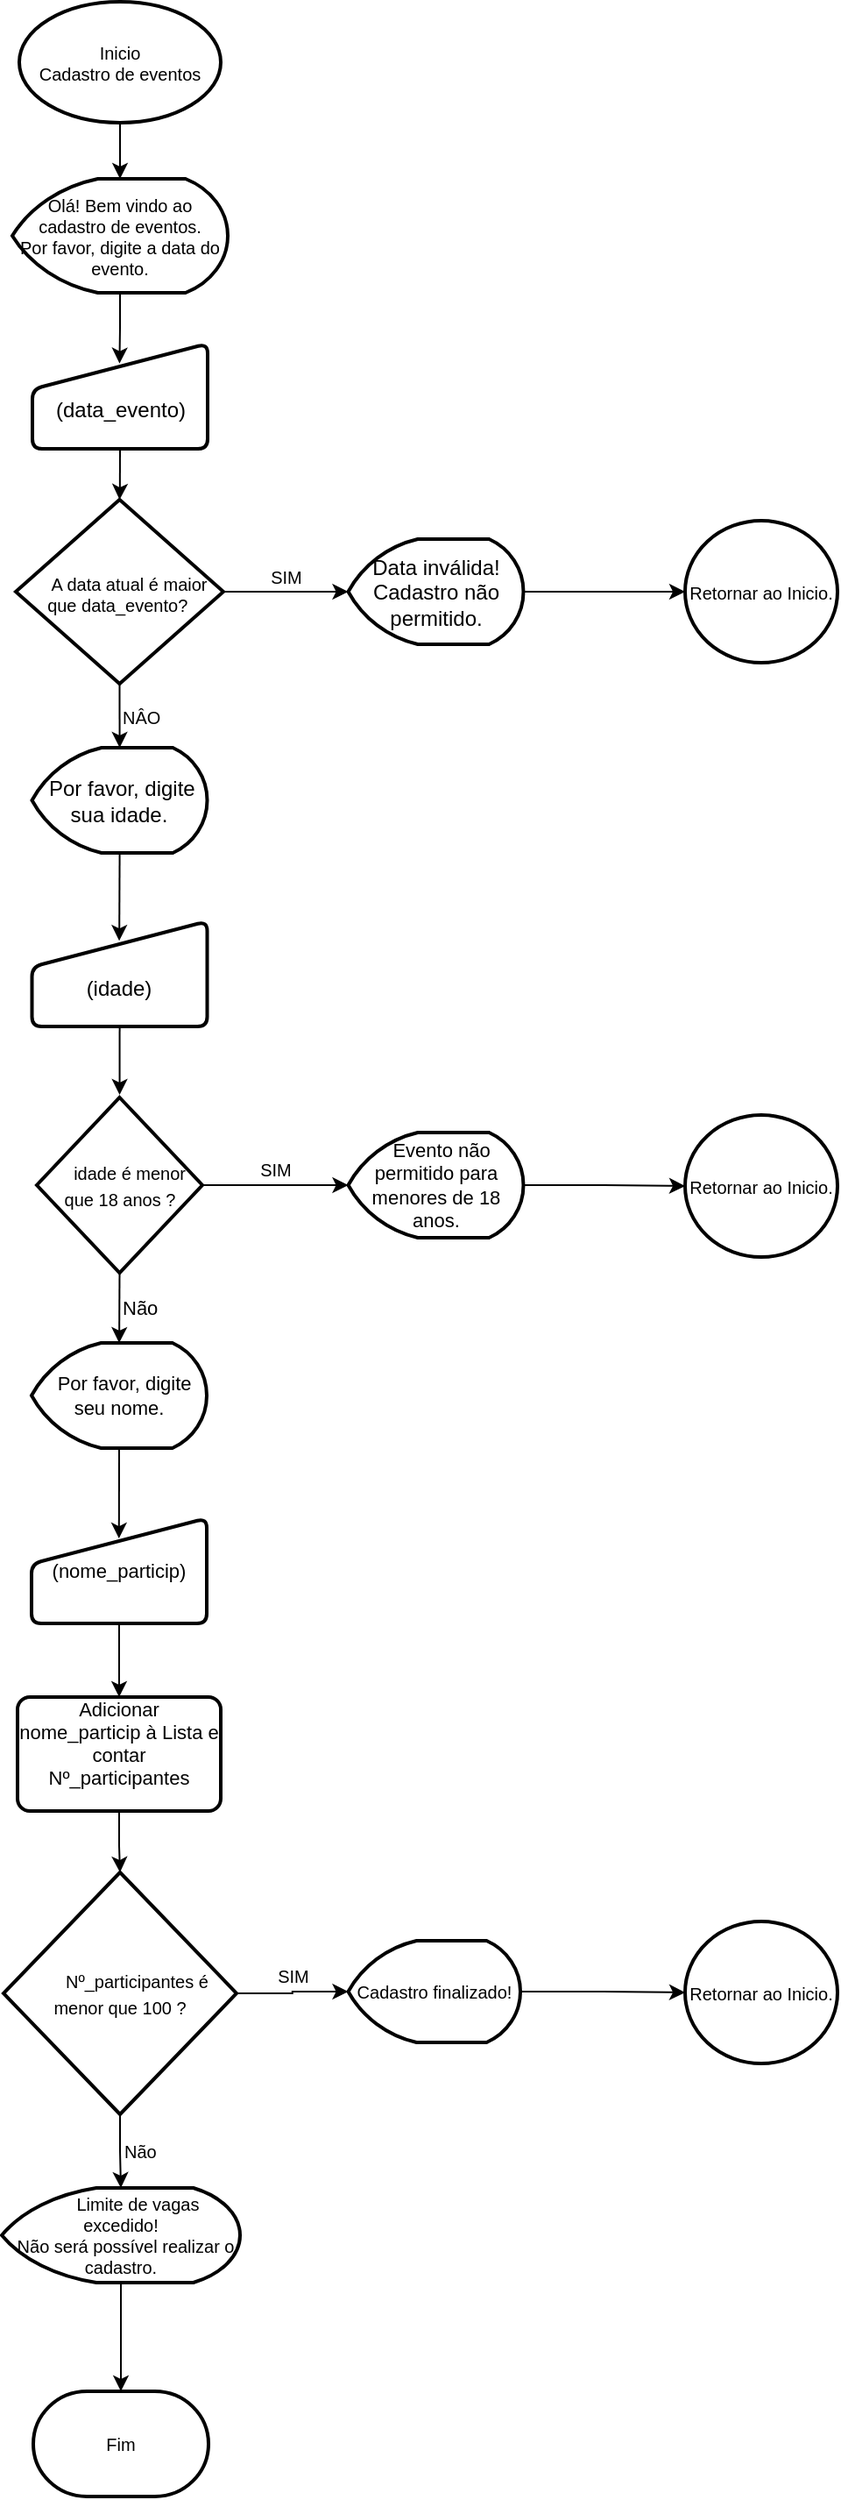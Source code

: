 <mxfile version="17.1.1" type="github">
  <diagram id="gChGrbSCKXLXu62mFakp" name="Page-1">
    <mxGraphModel dx="347" dy="193" grid="0" gridSize="10" guides="1" tooltips="1" connect="1" arrows="1" fold="1" page="0" pageScale="1" pageWidth="827" pageHeight="1169" math="0" shadow="0">
      <root>
        <mxCell id="0" />
        <mxCell id="1" parent="0" />
        <mxCell id="eOybXmLH0Cuv-CmlZ1wJ-30" value="" style="edgeStyle=orthogonalEdgeStyle;rounded=0;jumpStyle=line;orthogonalLoop=1;jettySize=auto;html=1;labelBackgroundColor=none;labelBorderColor=none;fontSize=10;fontColor=#000000;" parent="1" source="eOybXmLH0Cuv-CmlZ1wJ-3" target="eOybXmLH0Cuv-CmlZ1wJ-7" edge="1">
          <mxGeometry relative="1" as="geometry" />
        </mxCell>
        <mxCell id="eOybXmLH0Cuv-CmlZ1wJ-3" value="&lt;br&gt;(data_evento)" style="html=1;strokeWidth=2;shape=manualInput;whiteSpace=wrap;rounded=1;size=26;arcSize=11;" parent="1" vertex="1">
          <mxGeometry x="95.5" y="334" width="100" height="60" as="geometry" />
        </mxCell>
        <mxCell id="eOybXmLH0Cuv-CmlZ1wJ-18" value="" style="edgeStyle=orthogonalEdgeStyle;rounded=0;orthogonalLoop=1;jettySize=auto;html=1;fontSize=10;" parent="1" source="eOybXmLH0Cuv-CmlZ1wJ-4" target="eOybXmLH0Cuv-CmlZ1wJ-6" edge="1">
          <mxGeometry relative="1" as="geometry" />
        </mxCell>
        <mxCell id="eOybXmLH0Cuv-CmlZ1wJ-4" value="&lt;span style=&quot;font-size: 10px&quot;&gt;Inicio &lt;br&gt;Cadastro de eventos&lt;/span&gt;" style="strokeWidth=2;html=1;shape=mxgraph.flowchart.start_1;whiteSpace=wrap;fontSize=10;" parent="1" vertex="1">
          <mxGeometry x="88" y="139" width="115" height="69" as="geometry" />
        </mxCell>
        <mxCell id="eOybXmLH0Cuv-CmlZ1wJ-19" value="" style="edgeStyle=orthogonalEdgeStyle;rounded=0;orthogonalLoop=1;jettySize=auto;html=1;fontSize=10;entryX=0.497;entryY=0.189;entryDx=0;entryDy=0;entryPerimeter=0;" parent="1" source="eOybXmLH0Cuv-CmlZ1wJ-6" target="eOybXmLH0Cuv-CmlZ1wJ-3" edge="1">
          <mxGeometry relative="1" as="geometry">
            <mxPoint x="145" y="342" as="targetPoint" />
            <Array as="points">
              <mxPoint x="145" y="325" />
              <mxPoint x="145" y="325" />
            </Array>
          </mxGeometry>
        </mxCell>
        <mxCell id="eOybXmLH0Cuv-CmlZ1wJ-6" value="Olá! Bem vindo ao cadastro de eventos.&lt;br&gt;Por favor, digite a data do evento." style="strokeWidth=2;html=1;shape=mxgraph.flowchart.display;whiteSpace=wrap;fontSize=10;" parent="1" vertex="1">
          <mxGeometry x="84" y="240" width="123" height="65" as="geometry" />
        </mxCell>
        <mxCell id="eOybXmLH0Cuv-CmlZ1wJ-20" value="SIM" style="edgeStyle=orthogonalEdgeStyle;rounded=0;orthogonalLoop=1;jettySize=auto;fontSize=10;labelBorderColor=none;labelPosition=center;verticalLabelPosition=top;align=center;verticalAlign=bottom;html=1;" parent="1" source="eOybXmLH0Cuv-CmlZ1wJ-7" target="eOybXmLH0Cuv-CmlZ1wJ-10" edge="1">
          <mxGeometry relative="1" as="geometry" />
        </mxCell>
        <mxCell id="eOybXmLH0Cuv-CmlZ1wJ-23" value="NÂO" style="edgeStyle=orthogonalEdgeStyle;rounded=0;jumpStyle=line;orthogonalLoop=1;jettySize=auto;html=1;labelBorderColor=none;fontSize=10;fontColor=#000000;labelBackgroundColor=none;labelPosition=right;verticalLabelPosition=middle;align=left;verticalAlign=middle;" parent="1" source="eOybXmLH0Cuv-CmlZ1wJ-7" target="eOybXmLH0Cuv-CmlZ1wJ-22" edge="1">
          <mxGeometry relative="1" as="geometry" />
        </mxCell>
        <mxCell id="eOybXmLH0Cuv-CmlZ1wJ-7" value="&lt;p style=&quot;line-height: 1&quot;&gt;&lt;font style=&quot;font-size: 10px&quot;&gt;&amp;nbsp; &amp;nbsp; A data atual é maior que data_evento?&amp;nbsp;&lt;/font&gt;&lt;/p&gt;" style="strokeWidth=2;html=1;shape=mxgraph.flowchart.decision;whiteSpace=wrap;" parent="1" vertex="1">
          <mxGeometry x="86" y="423" width="118.5" height="105" as="geometry" />
        </mxCell>
        <mxCell id="bL8-K7mxWeau8P830rif-17" value="" style="edgeStyle=orthogonalEdgeStyle;rounded=0;orthogonalLoop=1;jettySize=auto;html=1;fontSize=10;" edge="1" parent="1" source="eOybXmLH0Cuv-CmlZ1wJ-10" target="bL8-K7mxWeau8P830rif-16">
          <mxGeometry relative="1" as="geometry" />
        </mxCell>
        <mxCell id="eOybXmLH0Cuv-CmlZ1wJ-10" value="&lt;font style=&quot;font-size: 12px&quot;&gt;Data inválida! Cadastro não permitido.&lt;/font&gt;" style="strokeWidth=2;html=1;shape=mxgraph.flowchart.display;whiteSpace=wrap;fontSize=10;" parent="1" vertex="1">
          <mxGeometry x="275.75" y="445.5" width="100" height="60" as="geometry" />
        </mxCell>
        <mxCell id="eOybXmLH0Cuv-CmlZ1wJ-26" value="" style="edgeStyle=orthogonalEdgeStyle;rounded=0;jumpStyle=line;orthogonalLoop=1;jettySize=auto;html=1;labelBackgroundColor=none;labelBorderColor=none;fontSize=10;fontColor=#000000;entryX=0.498;entryY=0.185;entryDx=0;entryDy=0;entryPerimeter=0;" parent="1" source="eOybXmLH0Cuv-CmlZ1wJ-22" target="eOybXmLH0Cuv-CmlZ1wJ-24" edge="1">
          <mxGeometry relative="1" as="geometry" />
        </mxCell>
        <mxCell id="eOybXmLH0Cuv-CmlZ1wJ-22" value="&lt;font color=&quot;#000000&quot;&gt;&amp;nbsp;Por favor, digite sua idade.&lt;/font&gt;" style="strokeWidth=2;html=1;shape=mxgraph.flowchart.display;whiteSpace=wrap;labelBackgroundColor=none;labelBorderColor=none;fontSize=12;fillColor=none;fontColor=#FFFFFF;" parent="1" vertex="1">
          <mxGeometry x="95.25" y="564.5" width="100" height="60" as="geometry" />
        </mxCell>
        <mxCell id="eOybXmLH0Cuv-CmlZ1wJ-27" value="" style="edgeStyle=orthogonalEdgeStyle;rounded=0;jumpStyle=line;orthogonalLoop=1;jettySize=auto;html=1;labelBackgroundColor=none;labelBorderColor=none;fontSize=10;fontColor=#000000;" parent="1" source="eOybXmLH0Cuv-CmlZ1wJ-24" edge="1">
          <mxGeometry relative="1" as="geometry">
            <mxPoint x="145.27" y="762.5" as="targetPoint" />
          </mxGeometry>
        </mxCell>
        <mxCell id="eOybXmLH0Cuv-CmlZ1wJ-24" value="&lt;br&gt;(idade)" style="html=1;strokeWidth=2;shape=manualInput;whiteSpace=wrap;rounded=1;size=26;arcSize=11;" parent="1" vertex="1">
          <mxGeometry x="95.25" y="663.5" width="100" height="60" as="geometry" />
        </mxCell>
        <mxCell id="eOybXmLH0Cuv-CmlZ1wJ-32" value="SIM" style="edgeStyle=orthogonalEdgeStyle;rounded=0;jumpStyle=line;orthogonalLoop=1;jettySize=auto;html=1;labelBackgroundColor=none;labelBorderColor=none;fontSize=10;fontColor=#000000;labelPosition=center;verticalLabelPosition=top;align=center;verticalAlign=bottom;" parent="1" source="eOybXmLH0Cuv-CmlZ1wJ-28" target="eOybXmLH0Cuv-CmlZ1wJ-31" edge="1">
          <mxGeometry relative="1" as="geometry" />
        </mxCell>
        <mxCell id="eOybXmLH0Cuv-CmlZ1wJ-34" value="Não" style="edgeStyle=orthogonalEdgeStyle;rounded=0;jumpStyle=line;orthogonalLoop=1;jettySize=auto;html=1;labelBackgroundColor=none;labelBorderColor=none;fontSize=11;fontColor=#000000;labelPosition=right;verticalLabelPosition=middle;align=left;verticalAlign=middle;" parent="1" source="eOybXmLH0Cuv-CmlZ1wJ-28" target="eOybXmLH0Cuv-CmlZ1wJ-33" edge="1">
          <mxGeometry relative="1" as="geometry" />
        </mxCell>
        <mxCell id="eOybXmLH0Cuv-CmlZ1wJ-28" value="&lt;font style=&quot;font-size: 10px&quot;&gt;&amp;nbsp; &amp;nbsp; idade é menor que 18 anos ?&lt;/font&gt;" style="strokeWidth=2;html=1;shape=mxgraph.flowchart.decision;whiteSpace=wrap;" parent="1" vertex="1">
          <mxGeometry x="98" y="764" width="94.5" height="100" as="geometry" />
        </mxCell>
        <mxCell id="bL8-K7mxWeau8P830rif-18" value="" style="edgeStyle=orthogonalEdgeStyle;rounded=0;orthogonalLoop=1;jettySize=auto;html=1;fontSize=10;" edge="1" parent="1" source="eOybXmLH0Cuv-CmlZ1wJ-31" target="bL8-K7mxWeau8P830rif-15">
          <mxGeometry relative="1" as="geometry" />
        </mxCell>
        <mxCell id="eOybXmLH0Cuv-CmlZ1wJ-31" value="&lt;font style=&quot;font-size: 11px&quot;&gt;&amp;nbsp; Evento não permitido para menores de 18 anos.&lt;/font&gt;" style="strokeWidth=2;html=1;shape=mxgraph.flowchart.display;whiteSpace=wrap;fontSize=10;" parent="1" vertex="1">
          <mxGeometry x="275.75" y="784" width="100" height="60" as="geometry" />
        </mxCell>
        <mxCell id="eOybXmLH0Cuv-CmlZ1wJ-36" value="" style="edgeStyle=orthogonalEdgeStyle;rounded=0;jumpStyle=line;orthogonalLoop=1;jettySize=auto;html=1;labelBackgroundColor=none;labelBorderColor=none;fontSize=11;fontColor=#000000;entryX=0.499;entryY=0.192;entryDx=0;entryDy=0;entryPerimeter=0;" parent="1" source="eOybXmLH0Cuv-CmlZ1wJ-33" target="eOybXmLH0Cuv-CmlZ1wJ-35" edge="1">
          <mxGeometry relative="1" as="geometry" />
        </mxCell>
        <mxCell id="eOybXmLH0Cuv-CmlZ1wJ-33" value="&amp;nbsp; Por favor, digite seu nome." style="strokeWidth=2;html=1;shape=mxgraph.flowchart.display;whiteSpace=wrap;labelBackgroundColor=none;labelBorderColor=none;fontSize=11;fontColor=#000000;fillColor=none;" parent="1" vertex="1">
          <mxGeometry x="95" y="904" width="100" height="60" as="geometry" />
        </mxCell>
        <mxCell id="eOybXmLH0Cuv-CmlZ1wJ-38" value="" style="edgeStyle=orthogonalEdgeStyle;rounded=0;jumpStyle=line;orthogonalLoop=1;jettySize=auto;html=1;labelBackgroundColor=none;labelBorderColor=none;fontSize=11;fontColor=#000000;" parent="1" source="eOybXmLH0Cuv-CmlZ1wJ-35" target="eOybXmLH0Cuv-CmlZ1wJ-37" edge="1">
          <mxGeometry relative="1" as="geometry" />
        </mxCell>
        <mxCell id="eOybXmLH0Cuv-CmlZ1wJ-35" value="(nome_particip)" style="html=1;strokeWidth=2;shape=manualInput;whiteSpace=wrap;rounded=1;size=26;arcSize=11;labelBackgroundColor=none;labelBorderColor=none;fontSize=11;fontColor=#000000;fillColor=none;" parent="1" vertex="1">
          <mxGeometry x="95" y="1004" width="100" height="60" as="geometry" />
        </mxCell>
        <mxCell id="bL8-K7mxWeau8P830rif-3" value="" style="edgeStyle=orthogonalEdgeStyle;rounded=0;orthogonalLoop=1;jettySize=auto;html=1;" edge="1" parent="1" source="eOybXmLH0Cuv-CmlZ1wJ-37" target="bL8-K7mxWeau8P830rif-2">
          <mxGeometry relative="1" as="geometry" />
        </mxCell>
        <mxCell id="eOybXmLH0Cuv-CmlZ1wJ-37" value="Adicionar nome_particip à Lista e contar Nº_participantes&lt;br&gt;&amp;nbsp;" style="rounded=1;whiteSpace=wrap;html=1;absoluteArcSize=1;arcSize=14;strokeWidth=2;labelBackgroundColor=none;labelBorderColor=none;fontSize=11;fontColor=#000000;fillColor=none;" parent="1" vertex="1">
          <mxGeometry x="87" y="1106" width="116" height="65" as="geometry" />
        </mxCell>
        <mxCell id="bL8-K7mxWeau8P830rif-7" value="SIM" style="edgeStyle=orthogonalEdgeStyle;rounded=0;orthogonalLoop=1;jettySize=auto;html=1;fontSize=10;labelPosition=center;verticalLabelPosition=top;align=center;verticalAlign=bottom;" edge="1" parent="1" source="bL8-K7mxWeau8P830rif-2" target="bL8-K7mxWeau8P830rif-6">
          <mxGeometry relative="1" as="geometry" />
        </mxCell>
        <mxCell id="bL8-K7mxWeau8P830rif-9" value="Não" style="edgeStyle=orthogonalEdgeStyle;rounded=0;orthogonalLoop=1;jettySize=auto;html=1;fontSize=10;labelPosition=right;verticalLabelPosition=middle;align=left;verticalAlign=middle;" edge="1" parent="1" source="bL8-K7mxWeau8P830rif-2" target="bL8-K7mxWeau8P830rif-8">
          <mxGeometry relative="1" as="geometry" />
        </mxCell>
        <mxCell id="bL8-K7mxWeau8P830rif-2" value="&lt;font style=&quot;font-size: 10px&quot;&gt;&amp;nbsp; &amp;nbsp; &amp;nbsp; &amp;nbsp;Nº_participantes é menor que 100 ?&lt;/font&gt;" style="strokeWidth=2;html=1;shape=mxgraph.flowchart.decision;whiteSpace=wrap;" vertex="1" parent="1">
          <mxGeometry x="79" y="1206" width="133" height="138" as="geometry" />
        </mxCell>
        <mxCell id="bL8-K7mxWeau8P830rif-14" value="" style="edgeStyle=orthogonalEdgeStyle;rounded=0;orthogonalLoop=1;jettySize=auto;html=1;fontSize=10;" edge="1" parent="1" source="bL8-K7mxWeau8P830rif-6" target="bL8-K7mxWeau8P830rif-13">
          <mxGeometry relative="1" as="geometry" />
        </mxCell>
        <mxCell id="bL8-K7mxWeau8P830rif-6" value="Cadastro finalizado!" style="strokeWidth=2;html=1;shape=mxgraph.flowchart.display;whiteSpace=wrap;fontSize=10;" vertex="1" parent="1">
          <mxGeometry x="275.75" y="1245" width="98.25" height="58" as="geometry" />
        </mxCell>
        <mxCell id="bL8-K7mxWeau8P830rif-12" value="" style="edgeStyle=orthogonalEdgeStyle;rounded=0;orthogonalLoop=1;jettySize=auto;html=1;fontSize=10;" edge="1" parent="1" source="bL8-K7mxWeau8P830rif-8" target="bL8-K7mxWeau8P830rif-11">
          <mxGeometry relative="1" as="geometry" />
        </mxCell>
        <mxCell id="bL8-K7mxWeau8P830rif-8" value="&amp;nbsp; &amp;nbsp; &amp;nbsp; &amp;nbsp;Limite de vagas excedido!&lt;br&gt;&amp;nbsp; Não será possível realizar o cadastro." style="strokeWidth=2;html=1;shape=mxgraph.flowchart.display;whiteSpace=wrap;fontSize=10;" vertex="1" parent="1">
          <mxGeometry x="78" y="1386" width="136" height="54" as="geometry" />
        </mxCell>
        <mxCell id="bL8-K7mxWeau8P830rif-11" value="Fim" style="strokeWidth=2;html=1;shape=mxgraph.flowchart.terminator;whiteSpace=wrap;fontSize=10;" vertex="1" parent="1">
          <mxGeometry x="96" y="1502" width="100" height="60" as="geometry" />
        </mxCell>
        <mxCell id="bL8-K7mxWeau8P830rif-13" value="&lt;span&gt;Retornar ao Inicio.&lt;/span&gt;" style="strokeWidth=2;html=1;shape=mxgraph.flowchart.start_2;whiteSpace=wrap;fontSize=10;" vertex="1" parent="1">
          <mxGeometry x="468" y="1234" width="87" height="81" as="geometry" />
        </mxCell>
        <mxCell id="bL8-K7mxWeau8P830rif-15" value="&lt;span&gt;Retornar ao Inicio.&lt;/span&gt;" style="strokeWidth=2;html=1;shape=mxgraph.flowchart.start_2;whiteSpace=wrap;fontSize=10;" vertex="1" parent="1">
          <mxGeometry x="468" y="774" width="87" height="81" as="geometry" />
        </mxCell>
        <mxCell id="bL8-K7mxWeau8P830rif-16" value="&lt;span&gt;Retornar ao Inicio.&lt;/span&gt;" style="strokeWidth=2;html=1;shape=mxgraph.flowchart.start_2;whiteSpace=wrap;fontSize=10;" vertex="1" parent="1">
          <mxGeometry x="468" y="435" width="87" height="81" as="geometry" />
        </mxCell>
      </root>
    </mxGraphModel>
  </diagram>
</mxfile>
